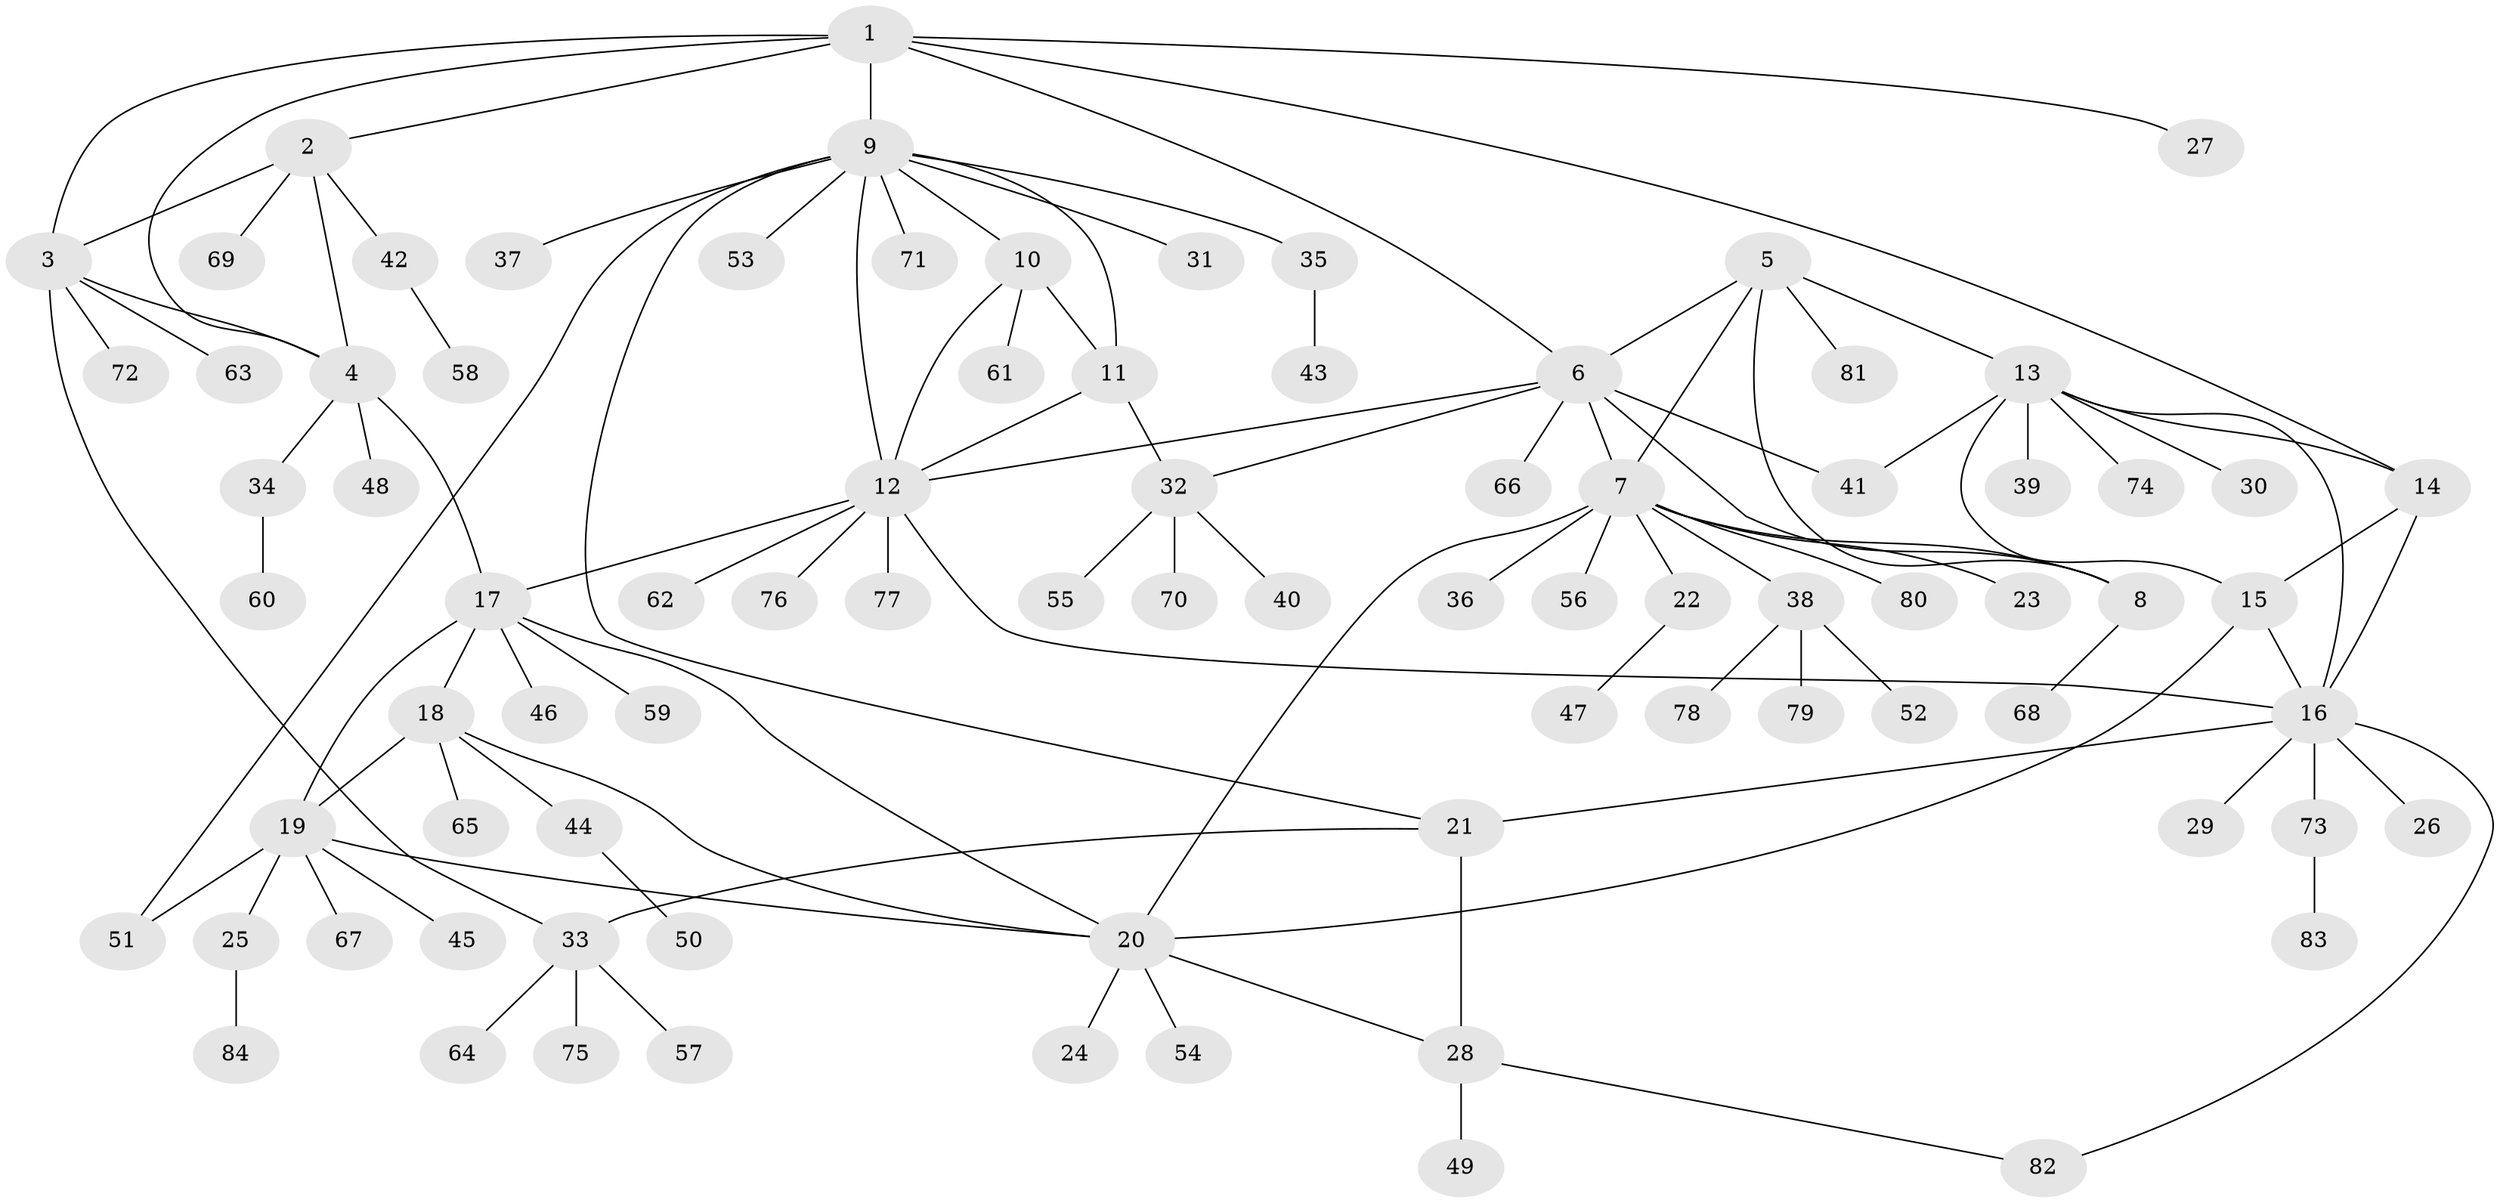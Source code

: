 // Generated by graph-tools (version 1.1) at 2025/37/03/09/25 02:37:13]
// undirected, 84 vertices, 111 edges
graph export_dot {
graph [start="1"]
  node [color=gray90,style=filled];
  1;
  2;
  3;
  4;
  5;
  6;
  7;
  8;
  9;
  10;
  11;
  12;
  13;
  14;
  15;
  16;
  17;
  18;
  19;
  20;
  21;
  22;
  23;
  24;
  25;
  26;
  27;
  28;
  29;
  30;
  31;
  32;
  33;
  34;
  35;
  36;
  37;
  38;
  39;
  40;
  41;
  42;
  43;
  44;
  45;
  46;
  47;
  48;
  49;
  50;
  51;
  52;
  53;
  54;
  55;
  56;
  57;
  58;
  59;
  60;
  61;
  62;
  63;
  64;
  65;
  66;
  67;
  68;
  69;
  70;
  71;
  72;
  73;
  74;
  75;
  76;
  77;
  78;
  79;
  80;
  81;
  82;
  83;
  84;
  1 -- 2;
  1 -- 3;
  1 -- 4;
  1 -- 6;
  1 -- 9;
  1 -- 14;
  1 -- 27;
  2 -- 3;
  2 -- 4;
  2 -- 42;
  2 -- 69;
  3 -- 4;
  3 -- 33;
  3 -- 63;
  3 -- 72;
  4 -- 17;
  4 -- 34;
  4 -- 48;
  5 -- 6;
  5 -- 7;
  5 -- 8;
  5 -- 13;
  5 -- 81;
  6 -- 7;
  6 -- 8;
  6 -- 12;
  6 -- 32;
  6 -- 41;
  6 -- 66;
  7 -- 8;
  7 -- 20;
  7 -- 22;
  7 -- 23;
  7 -- 36;
  7 -- 38;
  7 -- 56;
  7 -- 80;
  8 -- 68;
  9 -- 10;
  9 -- 11;
  9 -- 12;
  9 -- 21;
  9 -- 31;
  9 -- 35;
  9 -- 37;
  9 -- 51;
  9 -- 53;
  9 -- 71;
  10 -- 11;
  10 -- 12;
  10 -- 61;
  11 -- 12;
  11 -- 32;
  12 -- 16;
  12 -- 17;
  12 -- 62;
  12 -- 76;
  12 -- 77;
  13 -- 14;
  13 -- 15;
  13 -- 16;
  13 -- 30;
  13 -- 39;
  13 -- 41;
  13 -- 74;
  14 -- 15;
  14 -- 16;
  15 -- 16;
  15 -- 20;
  16 -- 21;
  16 -- 26;
  16 -- 29;
  16 -- 73;
  16 -- 82;
  17 -- 18;
  17 -- 19;
  17 -- 20;
  17 -- 46;
  17 -- 59;
  18 -- 19;
  18 -- 20;
  18 -- 44;
  18 -- 65;
  19 -- 20;
  19 -- 25;
  19 -- 45;
  19 -- 51;
  19 -- 67;
  20 -- 24;
  20 -- 28;
  20 -- 54;
  21 -- 28;
  21 -- 33;
  22 -- 47;
  25 -- 84;
  28 -- 49;
  28 -- 82;
  32 -- 40;
  32 -- 55;
  32 -- 70;
  33 -- 57;
  33 -- 64;
  33 -- 75;
  34 -- 60;
  35 -- 43;
  38 -- 52;
  38 -- 78;
  38 -- 79;
  42 -- 58;
  44 -- 50;
  73 -- 83;
}
